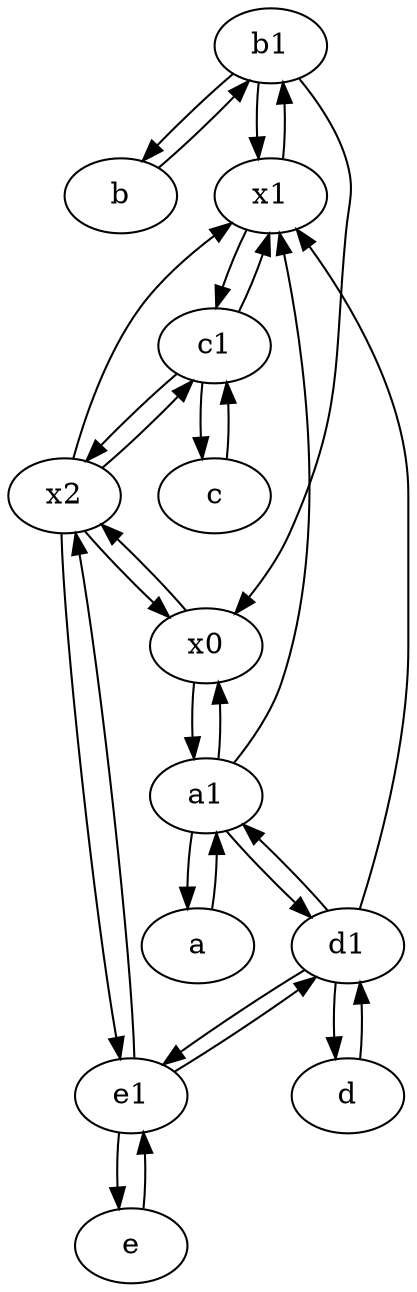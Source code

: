 digraph  {
	b1 [pos="45,20!"];
	b [pos="50,20!"];
	x1;
	e [pos="30,50!"];
	x2;
	e1 [pos="25,45!"];
	c [pos="20,10!"];
	d1 [pos="25,30!"];
	a1 [pos="40,15!"];
	d [pos="20,30!"];
	x0;
	a [pos="40,10!"];
	c1 [pos="30,15!"];
	x2 -> e1;
	a1 -> a;
	c -> c1;
	e1 -> e;
	a -> a1;
	a1 -> x0;
	x1 -> b1;
	e1 -> x2;
	a1 -> x1;
	x0 -> x2;
	x2 -> x1;
	a1 -> d1;
	x2 -> x0;
	d1 -> e1;
	d1 -> d;
	b1 -> x1;
	x0 -> a1;
	d -> d1;
	d1 -> x1;
	b1 -> b;
	d1 -> a1;
	e1 -> d1;
	b -> b1;
	c1 -> c;
	c1 -> x1;
	b1 -> x0;
	x2 -> c1;
	x1 -> c1;
	c1 -> x2;
	e -> e1;

	}